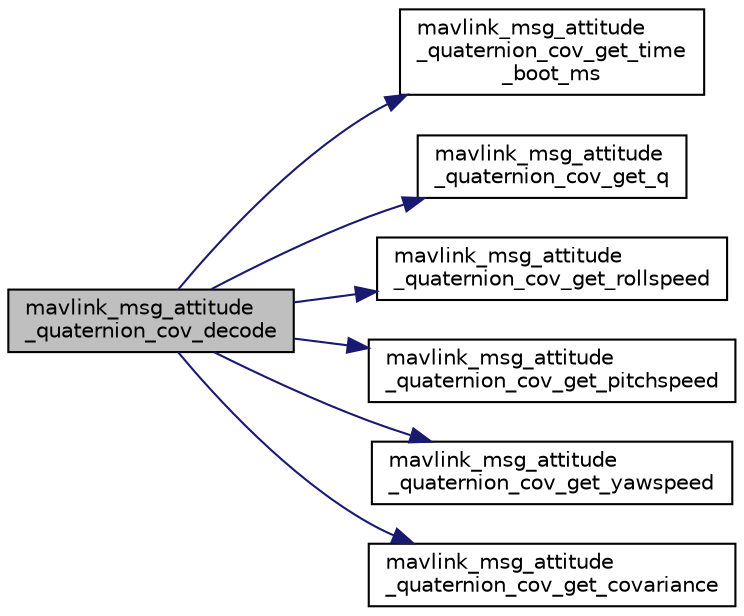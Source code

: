digraph "mavlink_msg_attitude_quaternion_cov_decode"
{
 // INTERACTIVE_SVG=YES
  edge [fontname="Helvetica",fontsize="10",labelfontname="Helvetica",labelfontsize="10"];
  node [fontname="Helvetica",fontsize="10",shape=record];
  rankdir="LR";
  Node1 [label="mavlink_msg_attitude\l_quaternion_cov_decode",height=0.2,width=0.4,color="black", fillcolor="grey75", style="filled" fontcolor="black"];
  Node1 -> Node2 [color="midnightblue",fontsize="10",style="solid",fontname="Helvetica"];
  Node2 [label="mavlink_msg_attitude\l_quaternion_cov_get_time\l_boot_ms",height=0.2,width=0.4,color="black", fillcolor="white", style="filled",URL="$mavlink__msg__attitude__quaternion__cov_8h.html#a09e622d66c4d13e772fdd2e95e68b0de",tooltip="Send a attitude_quaternion_cov message. "];
  Node1 -> Node3 [color="midnightblue",fontsize="10",style="solid",fontname="Helvetica"];
  Node3 [label="mavlink_msg_attitude\l_quaternion_cov_get_q",height=0.2,width=0.4,color="black", fillcolor="white", style="filled",URL="$mavlink__msg__attitude__quaternion__cov_8h.html#a037e18683ae6fa46ab68cec85bf91f71",tooltip="Get field q from attitude_quaternion_cov message. "];
  Node1 -> Node4 [color="midnightblue",fontsize="10",style="solid",fontname="Helvetica"];
  Node4 [label="mavlink_msg_attitude\l_quaternion_cov_get_rollspeed",height=0.2,width=0.4,color="black", fillcolor="white", style="filled",URL="$mavlink__msg__attitude__quaternion__cov_8h.html#ae2b31621c12f54524646ffeb706907ac",tooltip="Get field rollspeed from attitude_quaternion_cov message. "];
  Node1 -> Node5 [color="midnightblue",fontsize="10",style="solid",fontname="Helvetica"];
  Node5 [label="mavlink_msg_attitude\l_quaternion_cov_get_pitchspeed",height=0.2,width=0.4,color="black", fillcolor="white", style="filled",URL="$mavlink__msg__attitude__quaternion__cov_8h.html#a3ed0e6915c1e0cb94bfadf61e33250ae",tooltip="Get field pitchspeed from attitude_quaternion_cov message. "];
  Node1 -> Node6 [color="midnightblue",fontsize="10",style="solid",fontname="Helvetica"];
  Node6 [label="mavlink_msg_attitude\l_quaternion_cov_get_yawspeed",height=0.2,width=0.4,color="black", fillcolor="white", style="filled",URL="$mavlink__msg__attitude__quaternion__cov_8h.html#a17f7f1702fd19fb24a41810901da4d7e",tooltip="Get field yawspeed from attitude_quaternion_cov message. "];
  Node1 -> Node7 [color="midnightblue",fontsize="10",style="solid",fontname="Helvetica"];
  Node7 [label="mavlink_msg_attitude\l_quaternion_cov_get_covariance",height=0.2,width=0.4,color="black", fillcolor="white", style="filled",URL="$mavlink__msg__attitude__quaternion__cov_8h.html#a25a306e1daab8b38471d516db10033c3",tooltip="Get field covariance from attitude_quaternion_cov message. "];
}
